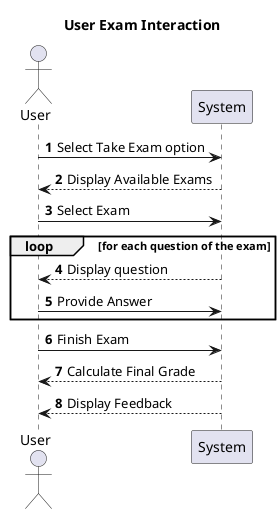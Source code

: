 @startuml
title User Exam Interaction

actor User
participant System
autonumber

User -> System: Select Take Exam option
System --> User: Display Available Exams
User -> System: Select Exam

loop for each question of the exam
System --> User: Display question
User -> System: Provide Answer
end loop

User -> System: Finish Exam
System --> User: Calculate Final Grade
System --> User: Display Feedback
@enduml